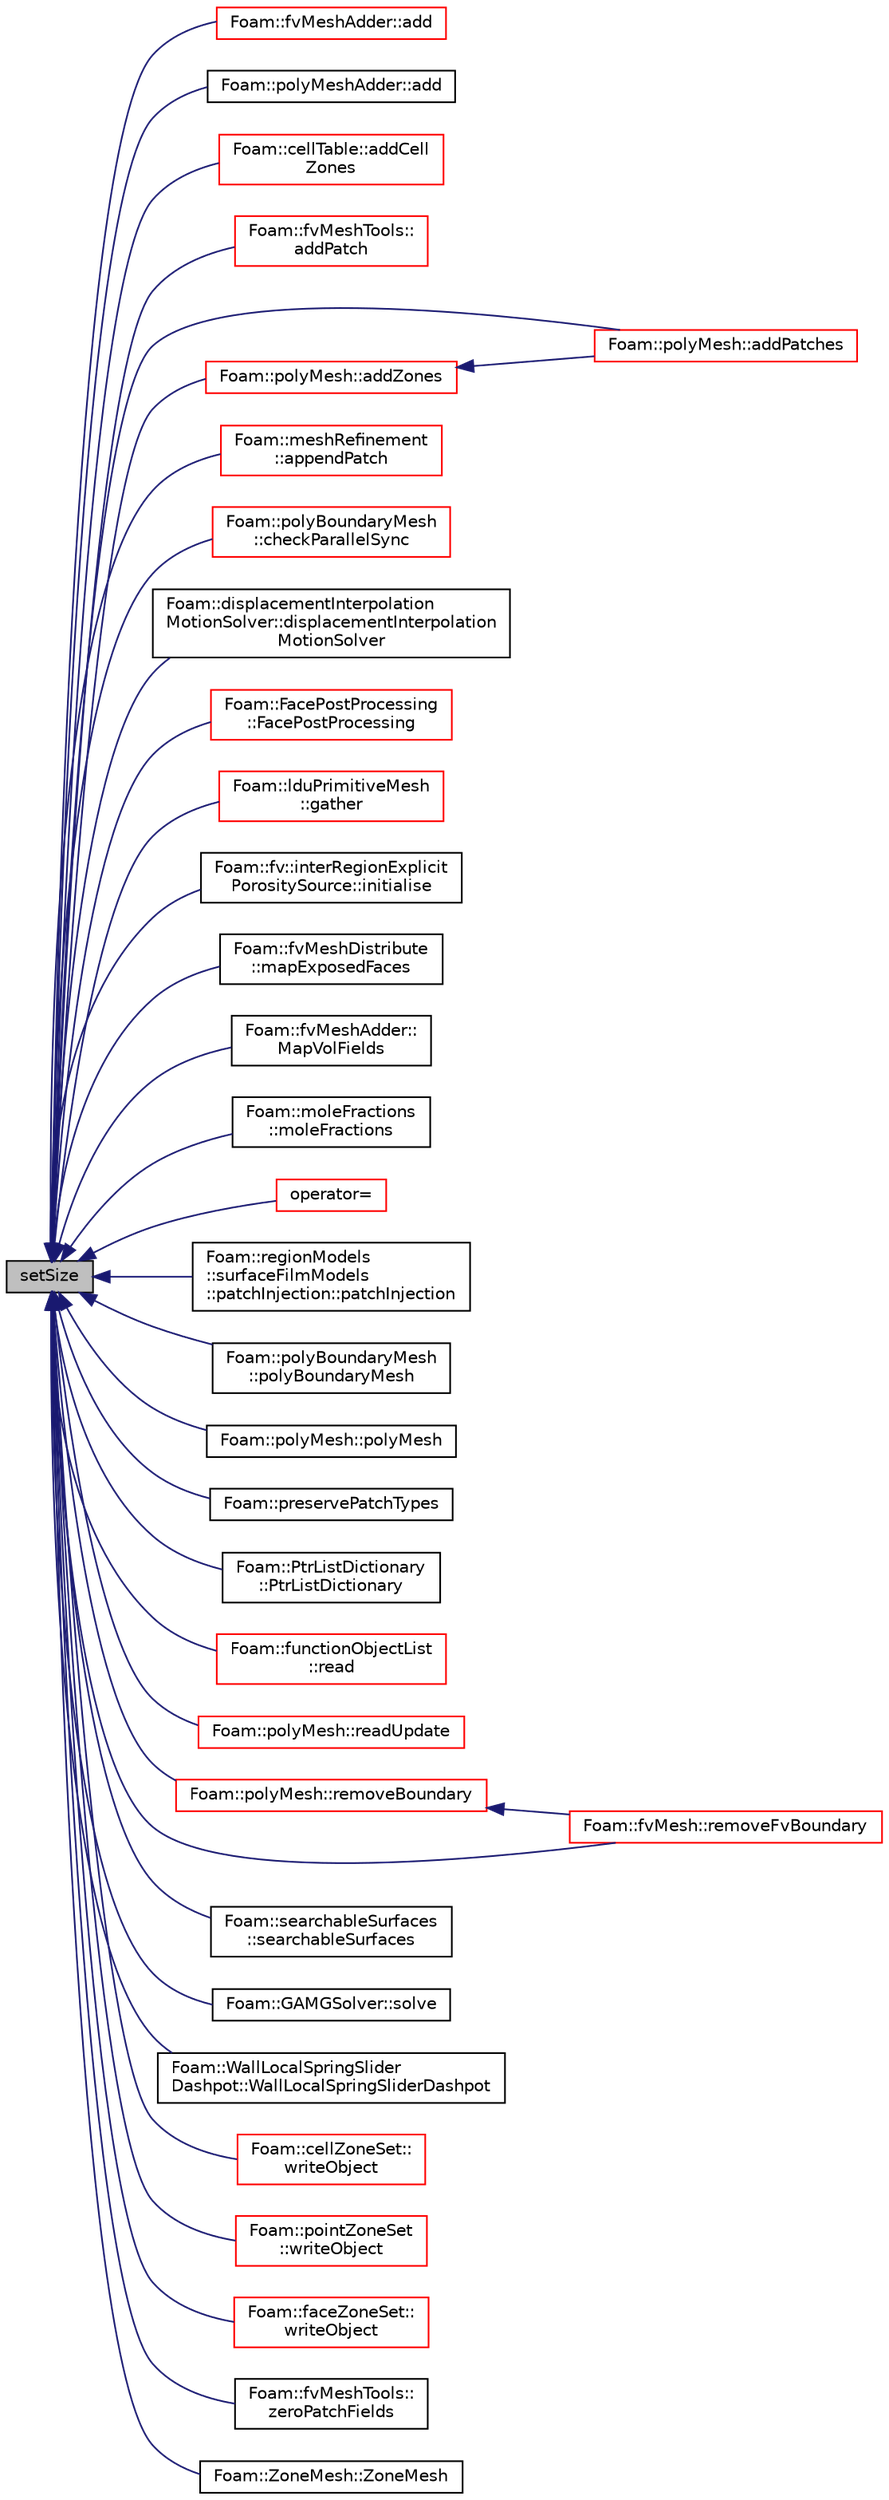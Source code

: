 digraph "setSize"
{
  bgcolor="transparent";
  edge [fontname="Helvetica",fontsize="10",labelfontname="Helvetica",labelfontsize="10"];
  node [fontname="Helvetica",fontsize="10",shape=record];
  rankdir="LR";
  Node1 [label="setSize",height=0.2,width=0.4,color="black", fillcolor="grey75", style="filled", fontcolor="black"];
  Node1 -> Node2 [dir="back",color="midnightblue",fontsize="10",style="solid",fontname="Helvetica"];
  Node2 [label="Foam::fvMeshAdder::add",height=0.2,width=0.4,color="red",URL="$a00893.html#a279c8df949a7489a89a5f2c600e2e3ed",tooltip="Inplace add mesh to fvMesh. Maps all stored fields. Returns map. "];
  Node1 -> Node3 [dir="back",color="midnightblue",fontsize="10",style="solid",fontname="Helvetica"];
  Node3 [label="Foam::polyMeshAdder::add",height=0.2,width=0.4,color="black",URL="$a01962.html#a42c72a8d279c201ea1f49824e6fc340a",tooltip="Inplace add mesh to polyMesh. Returns map construct. "];
  Node1 -> Node4 [dir="back",color="midnightblue",fontsize="10",style="solid",fontname="Helvetica"];
  Node4 [label="Foam::cellTable::addCell\lZones",height=0.2,width=0.4,color="red",URL="$a00235.html#a3e09b5787b5e4efb26cd459e05e4dafd",tooltip="Classify tableIds into cellZones according to the cellTable. "];
  Node1 -> Node5 [dir="back",color="midnightblue",fontsize="10",style="solid",fontname="Helvetica"];
  Node5 [label="Foam::fvMeshTools::\laddPatch",height=0.2,width=0.4,color="red",URL="$a00899.html#a590f160ae7ad17fa6394045ac077b9bf",tooltip="Add patch. Inserts patch before all processor patches. "];
  Node1 -> Node6 [dir="back",color="midnightblue",fontsize="10",style="solid",fontname="Helvetica"];
  Node6 [label="Foam::polyMesh::addPatches",height=0.2,width=0.4,color="red",URL="$a01961.html#aa313cf2af77c173041552ecd8f4a8c69",tooltip="Add boundary patches. "];
  Node1 -> Node7 [dir="back",color="midnightblue",fontsize="10",style="solid",fontname="Helvetica"];
  Node7 [label="Foam::polyMesh::addZones",height=0.2,width=0.4,color="red",URL="$a01961.html#ab8d4bd8da5c77e31b9299e50b60a16f2",tooltip="Add mesh zones. "];
  Node7 -> Node6 [dir="back",color="midnightblue",fontsize="10",style="solid",fontname="Helvetica"];
  Node1 -> Node8 [dir="back",color="midnightblue",fontsize="10",style="solid",fontname="Helvetica"];
  Node8 [label="Foam::meshRefinement\l::appendPatch",height=0.2,width=0.4,color="red",URL="$a01510.html#aed2a5a12ca106976301dd2d80efcb85a",tooltip="Helper:append patch to end of mesh. "];
  Node1 -> Node9 [dir="back",color="midnightblue",fontsize="10",style="solid",fontname="Helvetica"];
  Node9 [label="Foam::polyBoundaryMesh\l::checkParallelSync",height=0.2,width=0.4,color="red",URL="$a01955.html#a490c98638239707d88ebb005c84997cf",tooltip="Check whether all procs have all patches and in same order. Return. "];
  Node1 -> Node10 [dir="back",color="midnightblue",fontsize="10",style="solid",fontname="Helvetica"];
  Node10 [label="Foam::displacementInterpolation\lMotionSolver::displacementInterpolation\lMotionSolver",height=0.2,width=0.4,color="black",URL="$a00557.html#af70627c48920441a925701b8da5266ba",tooltip="Construct from polyMesh and IOdictionary. "];
  Node1 -> Node11 [dir="back",color="midnightblue",fontsize="10",style="solid",fontname="Helvetica"];
  Node11 [label="Foam::FacePostProcessing\l::FacePostProcessing",height=0.2,width=0.4,color="red",URL="$a00743.html#ada8bf2fb634a22e3abfd39a829f2f8c1",tooltip="Construct from dictionary. "];
  Node1 -> Node12 [dir="back",color="midnightblue",fontsize="10",style="solid",fontname="Helvetica"];
  Node12 [label="Foam::lduPrimitiveMesh\l::gather",height=0.2,width=0.4,color="red",URL="$a01314.html#ad7514c3eec68fa18c472b5dfe1c2b5a4",tooltip="Gather meshes from other processors onto procIDs[0]. "];
  Node1 -> Node13 [dir="back",color="midnightblue",fontsize="10",style="solid",fontname="Helvetica"];
  Node13 [label="Foam::fv::interRegionExplicit\lPorositySource::initialise",height=0.2,width=0.4,color="black",URL="$a01186.html#a18abf8b19283101238a77c9e6865b673",tooltip="Initialise. "];
  Node1 -> Node14 [dir="back",color="midnightblue",fontsize="10",style="solid",fontname="Helvetica"];
  Node14 [label="Foam::fvMeshDistribute\l::mapExposedFaces",height=0.2,width=0.4,color="black",URL="$a00894.html#a301ed2275b965dcbf105d2c665b1ec37"];
  Node1 -> Node15 [dir="back",color="midnightblue",fontsize="10",style="solid",fontname="Helvetica"];
  Node15 [label="Foam::fvMeshAdder::\lMapVolFields",height=0.2,width=0.4,color="black",URL="$a00893.html#a46a9dc762edc65a8de2d5f8e47dca058",tooltip="Map all volFields of Type. "];
  Node1 -> Node16 [dir="back",color="midnightblue",fontsize="10",style="solid",fontname="Helvetica"];
  Node16 [label="Foam::moleFractions\l::moleFractions",height=0.2,width=0.4,color="black",URL="$a01563.html#abe155bf391d171736e0046d3aa8e4b48",tooltip="Construct from Time and dictionary. "];
  Node1 -> Node17 [dir="back",color="midnightblue",fontsize="10",style="solid",fontname="Helvetica"];
  Node17 [label="operator=",height=0.2,width=0.4,color="red",URL="$a02084.html#adc656c7cb49896e8d5b0591bc4662fbf",tooltip="Assignment. "];
  Node1 -> Node18 [dir="back",color="midnightblue",fontsize="10",style="solid",fontname="Helvetica"];
  Node18 [label="Foam::regionModels\l::surfaceFilmModels\l::patchInjection::patchInjection",height=0.2,width=0.4,color="black",URL="$a01845.html#a152b740d187e325136f51f50c9b798ab",tooltip="Construct from surface film model. "];
  Node1 -> Node19 [dir="back",color="midnightblue",fontsize="10",style="solid",fontname="Helvetica"];
  Node19 [label="Foam::polyBoundaryMesh\l::polyBoundaryMesh",height=0.2,width=0.4,color="black",URL="$a01955.html#ad5d52e41ec3887120247d19b535cd4e1",tooltip="Read constructor given IOobject and a polyMesh reference. "];
  Node1 -> Node20 [dir="back",color="midnightblue",fontsize="10",style="solid",fontname="Helvetica"];
  Node20 [label="Foam::polyMesh::polyMesh",height=0.2,width=0.4,color="black",URL="$a01961.html#a26bb3c2a2a5476b329d60ac7646e18a7",tooltip="Construct from cell shapes. "];
  Node1 -> Node21 [dir="back",color="midnightblue",fontsize="10",style="solid",fontname="Helvetica"];
  Node21 [label="Foam::preservePatchTypes",height=0.2,width=0.4,color="black",URL="$a10936.html#aa5ba4f565a185dfa03afee2986b82183",tooltip="Preserve patch types. "];
  Node1 -> Node22 [dir="back",color="midnightblue",fontsize="10",style="solid",fontname="Helvetica"];
  Node22 [label="Foam::PtrListDictionary\l::PtrListDictionary",height=0.2,width=0.4,color="black",URL="$a02085.html#ae86cf28f16797dc39fa5603e471d8a08",tooltip="Construct given initial list size. "];
  Node1 -> Node23 [dir="back",color="midnightblue",fontsize="10",style="solid",fontname="Helvetica"];
  Node23 [label="Foam::functionObjectList\l::read",height=0.2,width=0.4,color="red",URL="$a00885.html#af816873151ddb0126e98bb2f914d8ed5",tooltip="Read and set the function objects if their data have changed. "];
  Node1 -> Node24 [dir="back",color="midnightblue",fontsize="10",style="solid",fontname="Helvetica"];
  Node24 [label="Foam::polyMesh::readUpdate",height=0.2,width=0.4,color="red",URL="$a01961.html#a9d298b9dbcdbe96c85e7ea556233a8c2",tooltip="Update the mesh based on the mesh files saved in. "];
  Node1 -> Node25 [dir="back",color="midnightblue",fontsize="10",style="solid",fontname="Helvetica"];
  Node25 [label="Foam::polyMesh::removeBoundary",height=0.2,width=0.4,color="red",URL="$a01961.html#acc2134c36adb97b988d5efc383a7f9f0",tooltip="Remove boundary patches. "];
  Node25 -> Node26 [dir="back",color="midnightblue",fontsize="10",style="solid",fontname="Helvetica"];
  Node26 [label="Foam::fvMesh::removeFvBoundary",height=0.2,width=0.4,color="red",URL="$a00892.html#ac0182771afe06e7f2d7d52a627a0e16f",tooltip="Remove boundary patches. Warning: fvPatchFields hold ref to. "];
  Node1 -> Node26 [dir="back",color="midnightblue",fontsize="10",style="solid",fontname="Helvetica"];
  Node1 -> Node27 [dir="back",color="midnightblue",fontsize="10",style="solid",fontname="Helvetica"];
  Node27 [label="Foam::searchableSurfaces\l::searchableSurfaces",height=0.2,width=0.4,color="black",URL="$a02342.html#a728d2d5193c640e1884f841fccc9c21f",tooltip="Construct from dictionary and whether to construct names always. "];
  Node1 -> Node28 [dir="back",color="midnightblue",fontsize="10",style="solid",fontname="Helvetica"];
  Node28 [label="Foam::GAMGSolver::solve",height=0.2,width=0.4,color="black",URL="$a00918.html#a67060ce780f6992862e39b0d82c37aa0",tooltip="Solve. "];
  Node1 -> Node29 [dir="back",color="midnightblue",fontsize="10",style="solid",fontname="Helvetica"];
  Node29 [label="Foam::WallLocalSpringSlider\lDashpot::WallLocalSpringSliderDashpot",height=0.2,width=0.4,color="black",URL="$a02957.html#a87d5d4fdb334115ce1f35cd0bbab23d6",tooltip="Construct from dictionary. "];
  Node1 -> Node30 [dir="back",color="midnightblue",fontsize="10",style="solid",fontname="Helvetica"];
  Node30 [label="Foam::cellZoneSet::\lwriteObject",height=0.2,width=0.4,color="red",URL="$a00244.html#a25cce2a2cb8ccf489894549d23b116c8",tooltip="Write cellZone. "];
  Node1 -> Node31 [dir="back",color="midnightblue",fontsize="10",style="solid",fontname="Helvetica"];
  Node31 [label="Foam::pointZoneSet\l::writeObject",height=0.2,width=0.4,color="red",URL="$a01950.html#a25cce2a2cb8ccf489894549d23b116c8",tooltip="Write pointZone. "];
  Node1 -> Node32 [dir="back",color="midnightblue",fontsize="10",style="solid",fontname="Helvetica"];
  Node32 [label="Foam::faceZoneSet::\lwriteObject",height=0.2,width=0.4,color="red",URL="$a00755.html#a25cce2a2cb8ccf489894549d23b116c8",tooltip="Write faceZone. "];
  Node1 -> Node33 [dir="back",color="midnightblue",fontsize="10",style="solid",fontname="Helvetica"];
  Node33 [label="Foam::fvMeshTools::\lzeroPatchFields",height=0.2,width=0.4,color="black",URL="$a00899.html#a0a472e7f70e44cca96e2b8390de2354e",tooltip="Change patchField to zero on registered fields. "];
  Node1 -> Node34 [dir="back",color="midnightblue",fontsize="10",style="solid",fontname="Helvetica"];
  Node34 [label="Foam::ZoneMesh::ZoneMesh",height=0.2,width=0.4,color="black",URL="$a03018.html#a52d0e850392e5c299af6c11ba9bb0a9a",tooltip="Construct given a PtrList. "];
}
